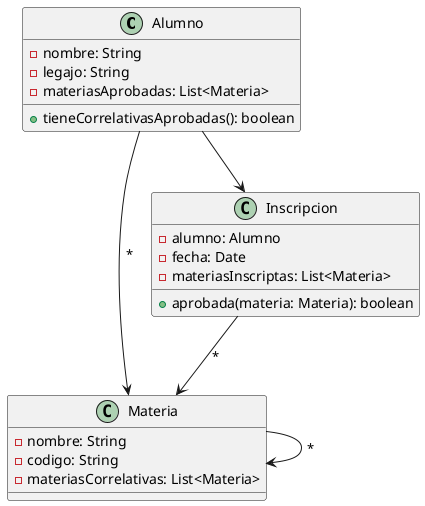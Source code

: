 @startuml

Class Alumno {
    -nombre: String
    -legajo: String
    -materiasAprobadas: List<Materia>
    +tieneCorrelativasAprobadas(): boolean
}

Class Materia {
    -nombre: String
    -codigo: String
    -materiasCorrelativas: List<Materia>
}

Class Inscripcion {
    -alumno: Alumno
    -fecha: Date
    -materiasInscriptas: List<Materia>
    +aprobada(materia: Materia): boolean
}

Alumno --> Inscripcion
Inscripcion --> Materia : "*"
Materia --> Materia : "*"
Alumno --> Materia: "*"


@enduml